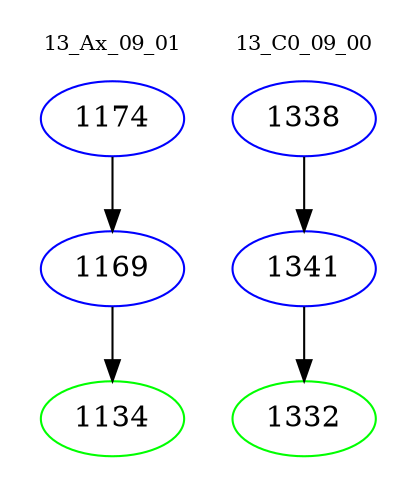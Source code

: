 digraph{
subgraph cluster_0 {
color = white
label = "13_Ax_09_01";
fontsize=10;
T0_1174 [label="1174", color="blue"]
T0_1174 -> T0_1169 [color="black"]
T0_1169 [label="1169", color="blue"]
T0_1169 -> T0_1134 [color="black"]
T0_1134 [label="1134", color="green"]
}
subgraph cluster_1 {
color = white
label = "13_C0_09_00";
fontsize=10;
T1_1338 [label="1338", color="blue"]
T1_1338 -> T1_1341 [color="black"]
T1_1341 [label="1341", color="blue"]
T1_1341 -> T1_1332 [color="black"]
T1_1332 [label="1332", color="green"]
}
}
